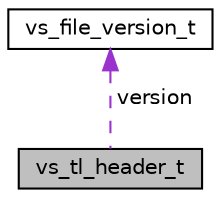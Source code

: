 digraph "vs_tl_header_t"
{
 // LATEX_PDF_SIZE
  edge [fontname="Helvetica",fontsize="10",labelfontname="Helvetica",labelfontsize="10"];
  node [fontname="Helvetica",fontsize="10",shape=record];
  Node1 [label="vs_tl_header_t",height=0.2,width=0.4,color="black", fillcolor="grey75", style="filled", fontcolor="black",tooltip="Trust List header."];
  Node2 -> Node1 [dir="back",color="darkorchid3",fontsize="10",style="dashed",label=" version" ,fontname="Helvetica"];
  Node2 [label="vs_file_version_t",height=0.2,width=0.4,color="black", fillcolor="white", style="filled",URL="$structvs__file__version__t.html",tooltip="File version information."];
}
